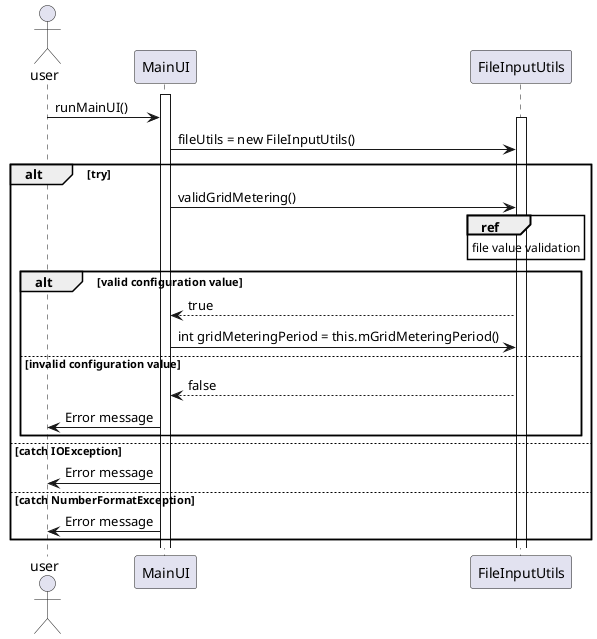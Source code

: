 US051 As an Administrator, I want to define the metering period for grids (in minutes) using a configuration file. It is assumed the first metering period starts at 00:00. The sum of all periods in the day must be 24:00.

@startuml
actor user
activate MainUI
user -> MainUI: runMainUI()
activate FileInputUtils
MainUI -> FileInputUtils: fileUtils = new FileInputUtils()

alt try
MainUI -> FileInputUtils: validGridMetering()

ref over FileInputUtils
file value validation
end ref

alt valid configuration value
FileInputUtils --> MainUI: true
MainUI -> FileInputUtils: int gridMeteringPeriod = this.mGridMeteringPeriod()

else invalid configuration value
FileInputUtils --> MainUI: false
MainUI -> user: Error message
end

else catch IOException
MainUI -> user: Error message
else catch NumberFormatException
MainUI -> user: Error message

end
@enduml
